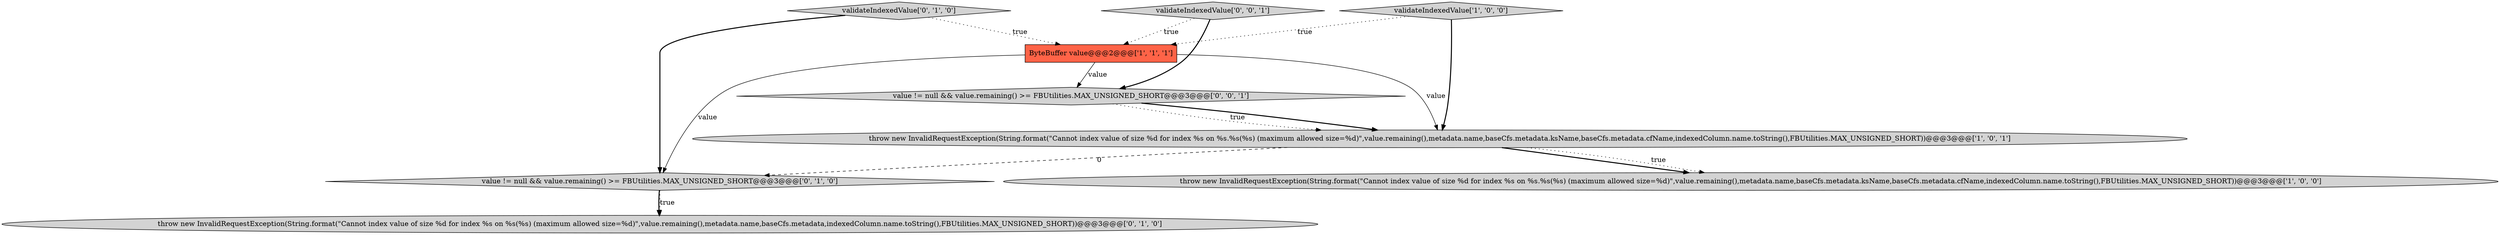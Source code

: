digraph {
6 [style = filled, label = "validateIndexedValue['0', '1', '0']", fillcolor = lightgray, shape = diamond image = "AAA0AAABBB2BBB"];
8 [style = filled, label = "value != null && value.remaining() >= FBUtilities.MAX_UNSIGNED_SHORT@@@3@@@['0', '0', '1']", fillcolor = lightgray, shape = diamond image = "AAA0AAABBB3BBB"];
5 [style = filled, label = "value != null && value.remaining() >= FBUtilities.MAX_UNSIGNED_SHORT@@@3@@@['0', '1', '0']", fillcolor = lightgray, shape = diamond image = "AAA1AAABBB2BBB"];
7 [style = filled, label = "validateIndexedValue['0', '0', '1']", fillcolor = lightgray, shape = diamond image = "AAA0AAABBB3BBB"];
2 [style = filled, label = "throw new InvalidRequestException(String.format(\"Cannot index value of size %d for index %s on %s.%s(%s) (maximum allowed size=%d)\",value.remaining(),metadata.name,baseCfs.metadata.ksName,baseCfs.metadata.cfName,indexedColumn.name.toString(),FBUtilities.MAX_UNSIGNED_SHORT))@@@3@@@['1', '0', '1']", fillcolor = lightgray, shape = ellipse image = "AAA0AAABBB1BBB"];
4 [style = filled, label = "throw new InvalidRequestException(String.format(\"Cannot index value of size %d for index %s on %s(%s) (maximum allowed size=%d)\",value.remaining(),metadata.name,baseCfs.metadata,indexedColumn.name.toString(),FBUtilities.MAX_UNSIGNED_SHORT))@@@3@@@['0', '1', '0']", fillcolor = lightgray, shape = ellipse image = "AAA0AAABBB2BBB"];
0 [style = filled, label = "throw new InvalidRequestException(String.format(\"Cannot index value of size %d for index %s on %s.%s(%s) (maximum allowed size=%d)\",value.remaining(),metadata.name,baseCfs.metadata.ksName,baseCfs.metadata.cfName,indexedColumn.name.toString(),FBUtilities.MAX_UNSIGNED_SHORT))@@@3@@@['1', '0', '0']", fillcolor = lightgray, shape = ellipse image = "AAA0AAABBB1BBB"];
1 [style = filled, label = "ByteBuffer value@@@2@@@['1', '1', '1']", fillcolor = tomato, shape = box image = "AAA0AAABBB1BBB"];
3 [style = filled, label = "validateIndexedValue['1', '0', '0']", fillcolor = lightgray, shape = diamond image = "AAA0AAABBB1BBB"];
2->0 [style = bold, label=""];
5->4 [style = bold, label=""];
1->5 [style = solid, label="value"];
2->0 [style = dotted, label="true"];
5->4 [style = dotted, label="true"];
1->8 [style = solid, label="value"];
6->1 [style = dotted, label="true"];
8->2 [style = dotted, label="true"];
7->1 [style = dotted, label="true"];
8->2 [style = bold, label=""];
7->8 [style = bold, label=""];
2->5 [style = dashed, label="0"];
3->1 [style = dotted, label="true"];
1->2 [style = solid, label="value"];
6->5 [style = bold, label=""];
3->2 [style = bold, label=""];
}
